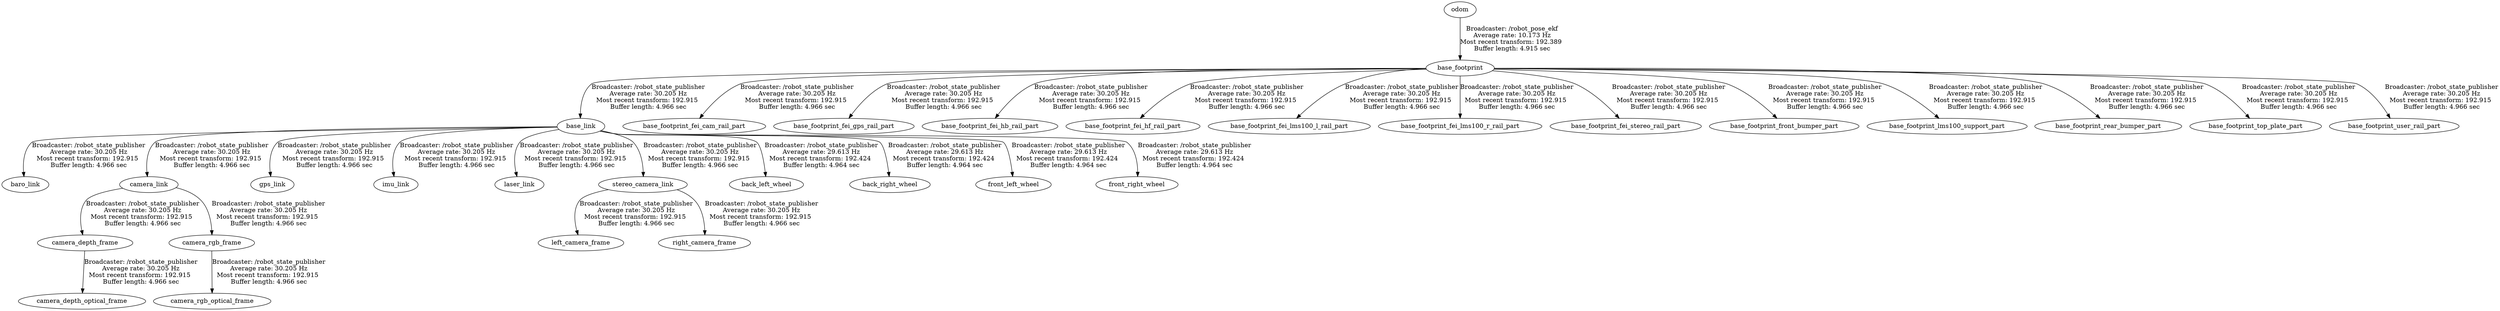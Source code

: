 digraph G {
"base_link" -> "baro_link"[label="Broadcaster: /robot_state_publisher\nAverage rate: 30.205 Hz\nMost recent transform: 192.915 \nBuffer length: 4.966 sec\n"];
"base_footprint" -> "base_link"[label="Broadcaster: /robot_state_publisher\nAverage rate: 30.205 Hz\nMost recent transform: 192.915 \nBuffer length: 4.966 sec\n"];
"base_footprint" -> "base_footprint_fei_cam_rail_part"[label="Broadcaster: /robot_state_publisher\nAverage rate: 30.205 Hz\nMost recent transform: 192.915 \nBuffer length: 4.966 sec\n"];
"odom" -> "base_footprint"[label="Broadcaster: /robot_pose_ekf\nAverage rate: 10.173 Hz\nMost recent transform: 192.389 \nBuffer length: 4.915 sec\n"];
"base_footprint" -> "base_footprint_fei_gps_rail_part"[label="Broadcaster: /robot_state_publisher\nAverage rate: 30.205 Hz\nMost recent transform: 192.915 \nBuffer length: 4.966 sec\n"];
"base_footprint" -> "base_footprint_fei_hb_rail_part"[label="Broadcaster: /robot_state_publisher\nAverage rate: 30.205 Hz\nMost recent transform: 192.915 \nBuffer length: 4.966 sec\n"];
"base_footprint" -> "base_footprint_fei_hf_rail_part"[label="Broadcaster: /robot_state_publisher\nAverage rate: 30.205 Hz\nMost recent transform: 192.915 \nBuffer length: 4.966 sec\n"];
"base_footprint" -> "base_footprint_fei_lms100_l_rail_part"[label="Broadcaster: /robot_state_publisher\nAverage rate: 30.205 Hz\nMost recent transform: 192.915 \nBuffer length: 4.966 sec\n"];
"base_footprint" -> "base_footprint_fei_lms100_r_rail_part"[label="Broadcaster: /robot_state_publisher\nAverage rate: 30.205 Hz\nMost recent transform: 192.915 \nBuffer length: 4.966 sec\n"];
"base_footprint" -> "base_footprint_fei_stereo_rail_part"[label="Broadcaster: /robot_state_publisher\nAverage rate: 30.205 Hz\nMost recent transform: 192.915 \nBuffer length: 4.966 sec\n"];
"base_footprint" -> "base_footprint_front_bumper_part"[label="Broadcaster: /robot_state_publisher\nAverage rate: 30.205 Hz\nMost recent transform: 192.915 \nBuffer length: 4.966 sec\n"];
"base_footprint" -> "base_footprint_lms100_support_part"[label="Broadcaster: /robot_state_publisher\nAverage rate: 30.205 Hz\nMost recent transform: 192.915 \nBuffer length: 4.966 sec\n"];
"base_footprint" -> "base_footprint_rear_bumper_part"[label="Broadcaster: /robot_state_publisher\nAverage rate: 30.205 Hz\nMost recent transform: 192.915 \nBuffer length: 4.966 sec\n"];
"base_footprint" -> "base_footprint_top_plate_part"[label="Broadcaster: /robot_state_publisher\nAverage rate: 30.205 Hz\nMost recent transform: 192.915 \nBuffer length: 4.966 sec\n"];
"base_footprint" -> "base_footprint_user_rail_part"[label="Broadcaster: /robot_state_publisher\nAverage rate: 30.205 Hz\nMost recent transform: 192.915 \nBuffer length: 4.966 sec\n"];
"camera_link" -> "camera_depth_frame"[label="Broadcaster: /robot_state_publisher\nAverage rate: 30.205 Hz\nMost recent transform: 192.915 \nBuffer length: 4.966 sec\n"];
"base_link" -> "camera_link"[label="Broadcaster: /robot_state_publisher\nAverage rate: 30.205 Hz\nMost recent transform: 192.915 \nBuffer length: 4.966 sec\n"];
"camera_depth_frame" -> "camera_depth_optical_frame"[label="Broadcaster: /robot_state_publisher\nAverage rate: 30.205 Hz\nMost recent transform: 192.915 \nBuffer length: 4.966 sec\n"];
"camera_link" -> "camera_rgb_frame"[label="Broadcaster: /robot_state_publisher\nAverage rate: 30.205 Hz\nMost recent transform: 192.915 \nBuffer length: 4.966 sec\n"];
"camera_rgb_frame" -> "camera_rgb_optical_frame"[label="Broadcaster: /robot_state_publisher\nAverage rate: 30.205 Hz\nMost recent transform: 192.915 \nBuffer length: 4.966 sec\n"];
"base_link" -> "gps_link"[label="Broadcaster: /robot_state_publisher\nAverage rate: 30.205 Hz\nMost recent transform: 192.915 \nBuffer length: 4.966 sec\n"];
"base_link" -> "imu_link"[label="Broadcaster: /robot_state_publisher\nAverage rate: 30.205 Hz\nMost recent transform: 192.915 \nBuffer length: 4.966 sec\n"];
"base_link" -> "laser_link"[label="Broadcaster: /robot_state_publisher\nAverage rate: 30.205 Hz\nMost recent transform: 192.915 \nBuffer length: 4.966 sec\n"];
"stereo_camera_link" -> "left_camera_frame"[label="Broadcaster: /robot_state_publisher\nAverage rate: 30.205 Hz\nMost recent transform: 192.915 \nBuffer length: 4.966 sec\n"];
"base_link" -> "stereo_camera_link"[label="Broadcaster: /robot_state_publisher\nAverage rate: 30.205 Hz\nMost recent transform: 192.915 \nBuffer length: 4.966 sec\n"];
"stereo_camera_link" -> "right_camera_frame"[label="Broadcaster: /robot_state_publisher\nAverage rate: 30.205 Hz\nMost recent transform: 192.915 \nBuffer length: 4.966 sec\n"];
"base_link" -> "back_left_wheel"[label="Broadcaster: /robot_state_publisher\nAverage rate: 29.613 Hz\nMost recent transform: 192.424 \nBuffer length: 4.964 sec\n"];
"base_link" -> "back_right_wheel"[label="Broadcaster: /robot_state_publisher\nAverage rate: 29.613 Hz\nMost recent transform: 192.424 \nBuffer length: 4.964 sec\n"];
"base_link" -> "front_left_wheel"[label="Broadcaster: /robot_state_publisher\nAverage rate: 29.613 Hz\nMost recent transform: 192.424 \nBuffer length: 4.964 sec\n"];
"base_link" -> "front_right_wheel"[label="Broadcaster: /robot_state_publisher\nAverage rate: 29.613 Hz\nMost recent transform: 192.424 \nBuffer length: 4.964 sec\n"];
}